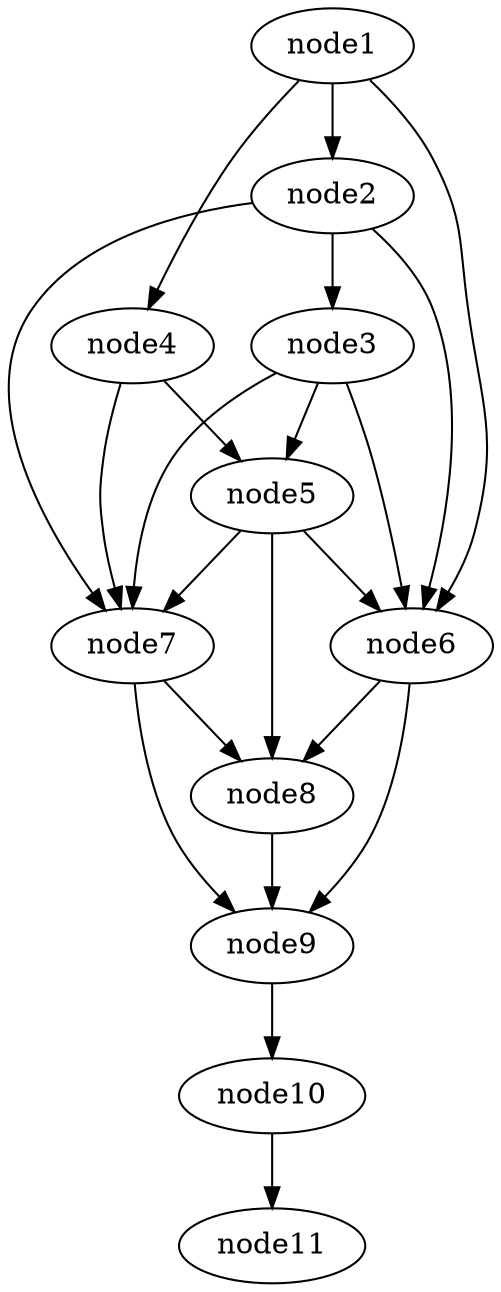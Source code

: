 digraph g{
	node11
	node10 -> node11
	node9 -> node10
	node8 -> node9
	node7 -> node9
	node7 -> node8
	node6 -> node9
	node6 -> node8
	node5 -> node8
	node5 -> node7
	node5 -> node6
	node4 -> node7
	node4 -> node5
	node3 -> node7
	node3 -> node6
	node3 -> node5
	node2 -> node7
	node2 -> node6
	node2 -> node3
	node1 -> node6
	node1 -> node4
	node1 -> node2
}
